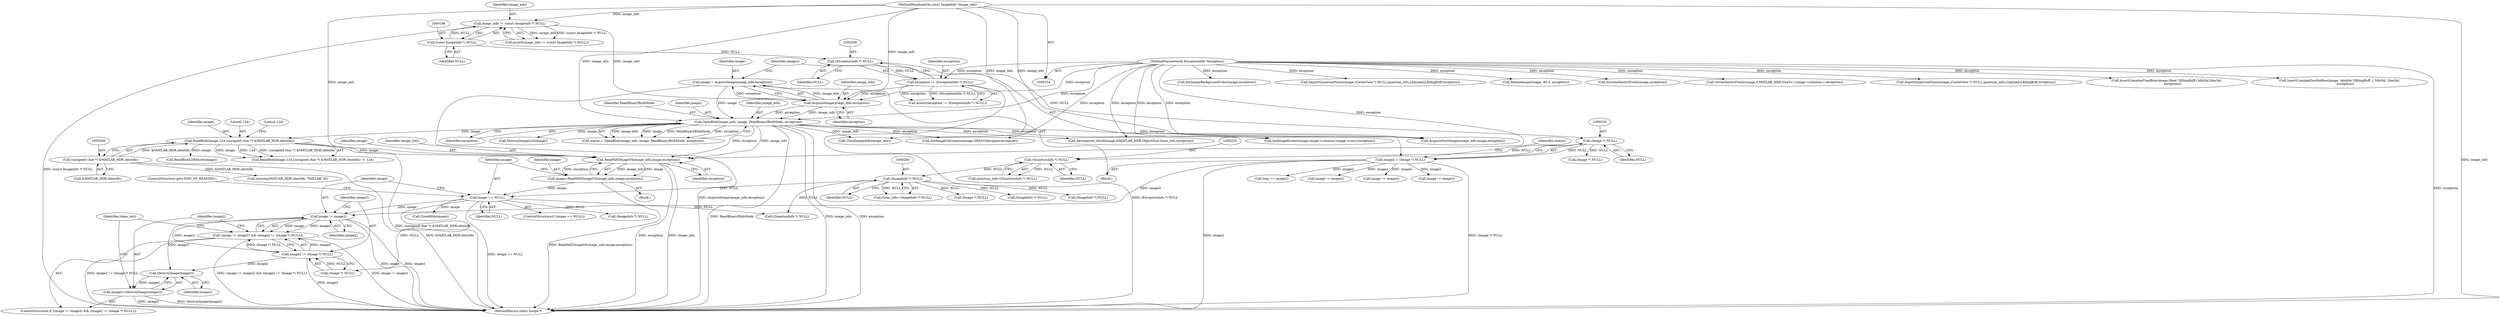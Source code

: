 digraph "0_ImageMagick_f7206618d27c2e69d977abf40e3035a33e5f6be0@pointer" {
"1000300" [label="(Call,image != image2)"];
"1000294" [label="(Call,image == NULL)"];
"1000287" [label="(Call,image=ReadMATImageV4(image_info,image,exception))"];
"1000289" [label="(Call,ReadMATImageV4(image_info,image,exception))"];
"1000234" [label="(Call,OpenBlob(image_info, image, ReadBinaryBlobMode, exception))"];
"1000224" [label="(Call,AcquireImage(image_info,exception))"];
"1000193" [label="(Call,image_info != (const ImageInfo *) NULL)"];
"1000155" [label="(MethodParameterIn,const ImageInfo *image_info)"];
"1000195" [label="(Call,(const ImageInfo *) NULL)"];
"1000205" [label="(Call,exception != (ExceptionInfo *) NULL)"];
"1000156" [label="(MethodParameterIn,ExceptionInfo *exception)"];
"1000207" [label="(Call,(ExceptionInfo *) NULL)"];
"1000222" [label="(Call,image = AcquireImage(image_info,exception))"];
"1000264" [label="(Call,ReadBlob(image,124,(unsigned char *) &MATLAB_HDR.identific))"];
"1000267" [label="(Call,(unsigned char *) &MATLAB_HDR.identific)"];
"1000259" [label="(Call,(ImageInfo *) NULL)"];
"1000254" [label="(Call,(QuantumInfo *) NULL)"];
"1000229" [label="(Call,(Image *) NULL)"];
"1000227" [label="(Call,image2 = (Image *) NULL)"];
"1000299" [label="(Call,(image != image2) && (image2 != (Image *) NULL))"];
"1000303" [label="(Call,image2 != (Image *) NULL)"];
"1000310" [label="(Call,DestroyImage(image2))"];
"1000308" [label="(Call,image2=DestroyImage(image2))"];
"1000303" [label="(Call,image2 != (Image *) NULL)"];
"1000195" [label="(Call,(const ImageInfo *) NULL)"];
"1000305" [label="(Call,(Image *) NULL)"];
"1000267" [label="(Call,(unsigned char *) &MATLAB_HDR.identific)"];
"1000261" [label="(Identifier,NULL)"];
"1000222" [label="(Call,image = AcquireImage(image_info,exception))"];
"1000315" [label="(Call,(ImageInfo *) NULL)"];
"1000231" [label="(Identifier,NULL)"];
"1000265" [label="(Identifier,image)"];
"1000155" [label="(MethodParameterIn,const ImageInfo *image_info)"];
"1002213" [label="(Call,tmp == image2)"];
"1001423" [label="(Call,SetImageBackgroundColor(image,exception))"];
"1000314" [label="(Identifier,clone_info)"];
"1000308" [label="(Call,image2=DestroyImage(image2))"];
"1000279" [label="(Call,strncmp(MATLAB_HDR.identific,\"MATLAB\",6))"];
"1001680" [label="(Call,ImportQuantumPixels(image,(CacheView *) NULL,quantum_info,z2qtype[z],BImgBuff,exception))"];
"1001952" [label="(Call,RotateImage(image, 90.0, exception))"];
"1000292" [label="(Identifier,exception)"];
"1000236" [label="(Identifier,image)"];
"1000252" [label="(Call,quantum_info=(QuantumInfo *) NULL)"];
"1002169" [label="(Call,CloseBlob(image))"];
"1000300" [label="(Call,image != image2)"];
"1001350" [label="(Call,SetImageColorspace(image,GRAYColorspace,exception))"];
"1000197" [label="(Identifier,NULL)"];
"1000228" [label="(Identifier,image2)"];
"1000224" [label="(Call,AcquireImage(image_info,exception))"];
"1000156" [label="(MethodParameterIn,ExceptionInfo *exception)"];
"1000311" [label="(Identifier,image2)"];
"1000192" [label="(Call,assert(image_info != (const ImageInfo *) NULL))"];
"1000296" [label="(Identifier,NULL)"];
"1000226" [label="(Identifier,exception)"];
"1000194" [label="(Identifier,image_info)"];
"1001757" [label="(Call,SyncAuthenticPixels(image,exception))"];
"1000289" [label="(Call,ReadMATImageV4(image_info,image,exception))"];
"1000559" [label="(Call,decompress_block(image,&MATLAB_HDR.ObjectSize,clone_info,exception))"];
"1000225" [label="(Identifier,image_info)"];
"1000257" [label="(Call,clone_info=(ImageInfo *) NULL)"];
"1000295" [label="(Identifier,image)"];
"1000229" [label="(Call,(Image *) NULL)"];
"1001588" [label="(Call,GetAuthenticPixels(image,0,MATLAB_HDR.SizeY-i-1,image->columns,1,exception))"];
"1000205" [label="(Call,exception != (ExceptionInfo *) NULL)"];
"1000288" [label="(Identifier,image)"];
"1000302" [label="(Identifier,image2)"];
"1000238" [label="(Identifier,exception)"];
"1000157" [label="(Block,)"];
"1000304" [label="(Identifier,image2)"];
"1001716" [label="(Call,ImportQuantumPixels(image,(CacheView *) NULL,quantum_info,z2qtype[z],BImgBuff,exception))"];
"1000227" [label="(Call,image2 = (Image *) NULL)"];
"1000429" [label="(Call,(Image *) NULL)"];
"1000209" [label="(Identifier,NULL)"];
"1000204" [label="(Call,assert(exception != (ExceptionInfo *) NULL))"];
"1000290" [label="(Identifier,image_info)"];
"1000249" [label="(Call,(Image *) NULL)"];
"1000310" [label="(Call,DestroyImage(image2))"];
"1000206" [label="(Identifier,exception)"];
"1000522" [label="(Call,(ImageInfo *) NULL)"];
"1000293" [label="(ControlStructure,if (image == NULL))"];
"1001380" [label="(Call,SetImageExtent(image,image->columns,image->rows,exception))"];
"1000246" [label="(Call,DestroyImageList(image))"];
"1000269" [label="(Call,&MATLAB_HDR.identific)"];
"1002162" [label="(Call,(QuantumInfo *) NULL)"];
"1000294" [label="(Call,image == NULL)"];
"1000232" [label="(Call,status = OpenBlob(image_info, image, ReadBinaryBlobMode, exception))"];
"1002043" [label="(Call,AcquireNextImage(image_info,image,exception))"];
"1000223" [label="(Identifier,image)"];
"1000233" [label="(Identifier,status)"];
"1000235" [label="(Identifier,image_info)"];
"1000535" [label="(Call,image != image2)"];
"1000309" [label="(Identifier,image2)"];
"1000286" [label="(Block,)"];
"1000326" [label="(ControlStructure,goto END_OF_READING;)"];
"1000424" [label="(Call,image != image2)"];
"1000331" [label="(Call,ReadBlobLSBShort(image))"];
"1002314" [label="(MethodReturn,static Image *)"];
"1000263" [label="(Call,ReadBlob(image,124,(unsigned char *) &MATLAB_HDR.identific) != 124)"];
"1000531" [label="(Call,CloneImageInfo(image_info))"];
"1000298" [label="(ControlStructure,if ((image != image2) && (image2 != (Image *) NULL)))"];
"1000207" [label="(Call,(ExceptionInfo *) NULL)"];
"1000299" [label="(Call,(image != image2) && (image2 != (Image *) NULL))"];
"1000266" [label="(Literal,124)"];
"1000273" [label="(Literal,124)"];
"1000291" [label="(Identifier,image)"];
"1002294" [label="(Call,image != image2)"];
"1000301" [label="(Identifier,image)"];
"1001904" [label="(Call,InsertComplexFloatRow(image,(float *)BImgBuff,i,MinVal,MaxVal,\n            exception))"];
"1000254" [label="(Call,(QuantumInfo *) NULL)"];
"1000234" [label="(Call,OpenBlob(image_info, image, ReadBinaryBlobMode, exception))"];
"1000287" [label="(Call,image=ReadMATImageV4(image_info,image,exception))"];
"1000237" [label="(Identifier,ReadBinaryBlobMode)"];
"1001865" [label="(Call,InsertComplexDoubleRow(image, (double *)BImgBuff, i, MinVal, MaxVal,\n            exception))"];
"1000439" [label="(Call,(ImageInfo *) NULL)"];
"1000264" [label="(Call,ReadBlob(image,124,(unsigned char *) &MATLAB_HDR.identific))"];
"1000256" [label="(Identifier,NULL)"];
"1000259" [label="(Call,(ImageInfo *) NULL)"];
"1000193" [label="(Call,image_info != (const ImageInfo *) NULL)"];
"1000300" -> "1000299"  [label="AST: "];
"1000300" -> "1000302"  [label="CFG: "];
"1000301" -> "1000300"  [label="AST: "];
"1000302" -> "1000300"  [label="AST: "];
"1000304" -> "1000300"  [label="CFG: "];
"1000299" -> "1000300"  [label="CFG: "];
"1000300" -> "1002314"  [label="DDG: image"];
"1000300" -> "1002314"  [label="DDG: image2"];
"1000300" -> "1000299"  [label="DDG: image"];
"1000300" -> "1000299"  [label="DDG: image2"];
"1000294" -> "1000300"  [label="DDG: image"];
"1000227" -> "1000300"  [label="DDG: image2"];
"1000300" -> "1000303"  [label="DDG: image2"];
"1000300" -> "1000310"  [label="DDG: image2"];
"1000294" -> "1000293"  [label="AST: "];
"1000294" -> "1000296"  [label="CFG: "];
"1000295" -> "1000294"  [label="AST: "];
"1000296" -> "1000294"  [label="AST: "];
"1000301" -> "1000294"  [label="CFG: "];
"1000326" -> "1000294"  [label="CFG: "];
"1000294" -> "1002314"  [label="DDG: image == NULL"];
"1000287" -> "1000294"  [label="DDG: image"];
"1000259" -> "1000294"  [label="DDG: NULL"];
"1000294" -> "1000305"  [label="DDG: NULL"];
"1000294" -> "1000315"  [label="DDG: NULL"];
"1000294" -> "1002162"  [label="DDG: NULL"];
"1000294" -> "1002169"  [label="DDG: image"];
"1000287" -> "1000286"  [label="AST: "];
"1000287" -> "1000289"  [label="CFG: "];
"1000288" -> "1000287"  [label="AST: "];
"1000289" -> "1000287"  [label="AST: "];
"1000295" -> "1000287"  [label="CFG: "];
"1000287" -> "1002314"  [label="DDG: ReadMATImageV4(image_info,image,exception)"];
"1000289" -> "1000287"  [label="DDG: image_info"];
"1000289" -> "1000287"  [label="DDG: image"];
"1000289" -> "1000287"  [label="DDG: exception"];
"1000289" -> "1000292"  [label="CFG: "];
"1000290" -> "1000289"  [label="AST: "];
"1000291" -> "1000289"  [label="AST: "];
"1000292" -> "1000289"  [label="AST: "];
"1000289" -> "1002314"  [label="DDG: exception"];
"1000289" -> "1002314"  [label="DDG: image_info"];
"1000234" -> "1000289"  [label="DDG: image_info"];
"1000234" -> "1000289"  [label="DDG: exception"];
"1000155" -> "1000289"  [label="DDG: image_info"];
"1000264" -> "1000289"  [label="DDG: image"];
"1000156" -> "1000289"  [label="DDG: exception"];
"1000234" -> "1000232"  [label="AST: "];
"1000234" -> "1000238"  [label="CFG: "];
"1000235" -> "1000234"  [label="AST: "];
"1000236" -> "1000234"  [label="AST: "];
"1000237" -> "1000234"  [label="AST: "];
"1000238" -> "1000234"  [label="AST: "];
"1000232" -> "1000234"  [label="CFG: "];
"1000234" -> "1002314"  [label="DDG: ReadBinaryBlobMode"];
"1000234" -> "1002314"  [label="DDG: image_info"];
"1000234" -> "1002314"  [label="DDG: exception"];
"1000234" -> "1000232"  [label="DDG: image_info"];
"1000234" -> "1000232"  [label="DDG: image"];
"1000234" -> "1000232"  [label="DDG: ReadBinaryBlobMode"];
"1000234" -> "1000232"  [label="DDG: exception"];
"1000224" -> "1000234"  [label="DDG: image_info"];
"1000224" -> "1000234"  [label="DDG: exception"];
"1000155" -> "1000234"  [label="DDG: image_info"];
"1000222" -> "1000234"  [label="DDG: image"];
"1000156" -> "1000234"  [label="DDG: exception"];
"1000234" -> "1000246"  [label="DDG: image"];
"1000234" -> "1000264"  [label="DDG: image"];
"1000234" -> "1000531"  [label="DDG: image_info"];
"1000234" -> "1000559"  [label="DDG: exception"];
"1000234" -> "1001350"  [label="DDG: exception"];
"1000234" -> "1001380"  [label="DDG: exception"];
"1000234" -> "1002043"  [label="DDG: exception"];
"1000224" -> "1000222"  [label="AST: "];
"1000224" -> "1000226"  [label="CFG: "];
"1000225" -> "1000224"  [label="AST: "];
"1000226" -> "1000224"  [label="AST: "];
"1000222" -> "1000224"  [label="CFG: "];
"1000224" -> "1000222"  [label="DDG: image_info"];
"1000224" -> "1000222"  [label="DDG: exception"];
"1000193" -> "1000224"  [label="DDG: image_info"];
"1000155" -> "1000224"  [label="DDG: image_info"];
"1000205" -> "1000224"  [label="DDG: exception"];
"1000156" -> "1000224"  [label="DDG: exception"];
"1000193" -> "1000192"  [label="AST: "];
"1000193" -> "1000195"  [label="CFG: "];
"1000194" -> "1000193"  [label="AST: "];
"1000195" -> "1000193"  [label="AST: "];
"1000192" -> "1000193"  [label="CFG: "];
"1000193" -> "1002314"  [label="DDG: (const ImageInfo *) NULL"];
"1000193" -> "1000192"  [label="DDG: image_info"];
"1000193" -> "1000192"  [label="DDG: (const ImageInfo *) NULL"];
"1000155" -> "1000193"  [label="DDG: image_info"];
"1000195" -> "1000193"  [label="DDG: NULL"];
"1000155" -> "1000154"  [label="AST: "];
"1000155" -> "1002314"  [label="DDG: image_info"];
"1000155" -> "1000531"  [label="DDG: image_info"];
"1000155" -> "1002043"  [label="DDG: image_info"];
"1000195" -> "1000197"  [label="CFG: "];
"1000196" -> "1000195"  [label="AST: "];
"1000197" -> "1000195"  [label="AST: "];
"1000195" -> "1000207"  [label="DDG: NULL"];
"1000205" -> "1000204"  [label="AST: "];
"1000205" -> "1000207"  [label="CFG: "];
"1000206" -> "1000205"  [label="AST: "];
"1000207" -> "1000205"  [label="AST: "];
"1000204" -> "1000205"  [label="CFG: "];
"1000205" -> "1002314"  [label="DDG: (ExceptionInfo *) NULL"];
"1000205" -> "1000204"  [label="DDG: exception"];
"1000205" -> "1000204"  [label="DDG: (ExceptionInfo *) NULL"];
"1000156" -> "1000205"  [label="DDG: exception"];
"1000207" -> "1000205"  [label="DDG: NULL"];
"1000156" -> "1000154"  [label="AST: "];
"1000156" -> "1002314"  [label="DDG: exception"];
"1000156" -> "1000559"  [label="DDG: exception"];
"1000156" -> "1001350"  [label="DDG: exception"];
"1000156" -> "1001380"  [label="DDG: exception"];
"1000156" -> "1001423"  [label="DDG: exception"];
"1000156" -> "1001588"  [label="DDG: exception"];
"1000156" -> "1001680"  [label="DDG: exception"];
"1000156" -> "1001716"  [label="DDG: exception"];
"1000156" -> "1001757"  [label="DDG: exception"];
"1000156" -> "1001865"  [label="DDG: exception"];
"1000156" -> "1001904"  [label="DDG: exception"];
"1000156" -> "1001952"  [label="DDG: exception"];
"1000156" -> "1002043"  [label="DDG: exception"];
"1000207" -> "1000209"  [label="CFG: "];
"1000208" -> "1000207"  [label="AST: "];
"1000209" -> "1000207"  [label="AST: "];
"1000207" -> "1000229"  [label="DDG: NULL"];
"1000222" -> "1000157"  [label="AST: "];
"1000223" -> "1000222"  [label="AST: "];
"1000228" -> "1000222"  [label="CFG: "];
"1000222" -> "1002314"  [label="DDG: AcquireImage(image_info,exception)"];
"1000264" -> "1000263"  [label="AST: "];
"1000264" -> "1000267"  [label="CFG: "];
"1000265" -> "1000264"  [label="AST: "];
"1000266" -> "1000264"  [label="AST: "];
"1000267" -> "1000264"  [label="AST: "];
"1000273" -> "1000264"  [label="CFG: "];
"1000264" -> "1002314"  [label="DDG: (unsigned char *) &MATLAB_HDR.identific"];
"1000264" -> "1000263"  [label="DDG: image"];
"1000264" -> "1000263"  [label="DDG: 124"];
"1000264" -> "1000263"  [label="DDG: (unsigned char *) &MATLAB_HDR.identific"];
"1000267" -> "1000264"  [label="DDG: &MATLAB_HDR.identific"];
"1000264" -> "1000331"  [label="DDG: image"];
"1000267" -> "1000269"  [label="CFG: "];
"1000268" -> "1000267"  [label="AST: "];
"1000269" -> "1000267"  [label="AST: "];
"1000267" -> "1002314"  [label="DDG: &MATLAB_HDR.identific"];
"1000267" -> "1000279"  [label="DDG: &MATLAB_HDR.identific"];
"1000259" -> "1000257"  [label="AST: "];
"1000259" -> "1000261"  [label="CFG: "];
"1000260" -> "1000259"  [label="AST: "];
"1000261" -> "1000259"  [label="AST: "];
"1000257" -> "1000259"  [label="CFG: "];
"1000259" -> "1000257"  [label="DDG: NULL"];
"1000254" -> "1000259"  [label="DDG: NULL"];
"1000259" -> "1000429"  [label="DDG: NULL"];
"1000259" -> "1000439"  [label="DDG: NULL"];
"1000259" -> "1000522"  [label="DDG: NULL"];
"1000259" -> "1002162"  [label="DDG: NULL"];
"1000254" -> "1000252"  [label="AST: "];
"1000254" -> "1000256"  [label="CFG: "];
"1000255" -> "1000254"  [label="AST: "];
"1000256" -> "1000254"  [label="AST: "];
"1000252" -> "1000254"  [label="CFG: "];
"1000254" -> "1000252"  [label="DDG: NULL"];
"1000229" -> "1000254"  [label="DDG: NULL"];
"1000229" -> "1000227"  [label="AST: "];
"1000229" -> "1000231"  [label="CFG: "];
"1000230" -> "1000229"  [label="AST: "];
"1000231" -> "1000229"  [label="AST: "];
"1000227" -> "1000229"  [label="CFG: "];
"1000229" -> "1000227"  [label="DDG: NULL"];
"1000229" -> "1000249"  [label="DDG: NULL"];
"1000227" -> "1000157"  [label="AST: "];
"1000228" -> "1000227"  [label="AST: "];
"1000233" -> "1000227"  [label="CFG: "];
"1000227" -> "1002314"  [label="DDG: image2"];
"1000227" -> "1002314"  [label="DDG: (Image *) NULL"];
"1000227" -> "1000424"  [label="DDG: image2"];
"1000227" -> "1000535"  [label="DDG: image2"];
"1000227" -> "1002213"  [label="DDG: image2"];
"1000227" -> "1002294"  [label="DDG: image2"];
"1000299" -> "1000298"  [label="AST: "];
"1000299" -> "1000303"  [label="CFG: "];
"1000303" -> "1000299"  [label="AST: "];
"1000309" -> "1000299"  [label="CFG: "];
"1000314" -> "1000299"  [label="CFG: "];
"1000299" -> "1002314"  [label="DDG: image2 != (Image *) NULL"];
"1000299" -> "1002314"  [label="DDG: (image != image2) && (image2 != (Image *) NULL)"];
"1000299" -> "1002314"  [label="DDG: image != image2"];
"1000303" -> "1000299"  [label="DDG: image2"];
"1000303" -> "1000299"  [label="DDG: (Image *) NULL"];
"1000303" -> "1000305"  [label="CFG: "];
"1000304" -> "1000303"  [label="AST: "];
"1000305" -> "1000303"  [label="AST: "];
"1000303" -> "1002314"  [label="DDG: image2"];
"1000305" -> "1000303"  [label="DDG: NULL"];
"1000303" -> "1000310"  [label="DDG: image2"];
"1000310" -> "1000308"  [label="AST: "];
"1000310" -> "1000311"  [label="CFG: "];
"1000311" -> "1000310"  [label="AST: "];
"1000308" -> "1000310"  [label="CFG: "];
"1000310" -> "1000308"  [label="DDG: image2"];
"1000308" -> "1000298"  [label="AST: "];
"1000309" -> "1000308"  [label="AST: "];
"1000314" -> "1000308"  [label="CFG: "];
"1000308" -> "1002314"  [label="DDG: DestroyImage(image2)"];
"1000308" -> "1002314"  [label="DDG: image2"];
}
